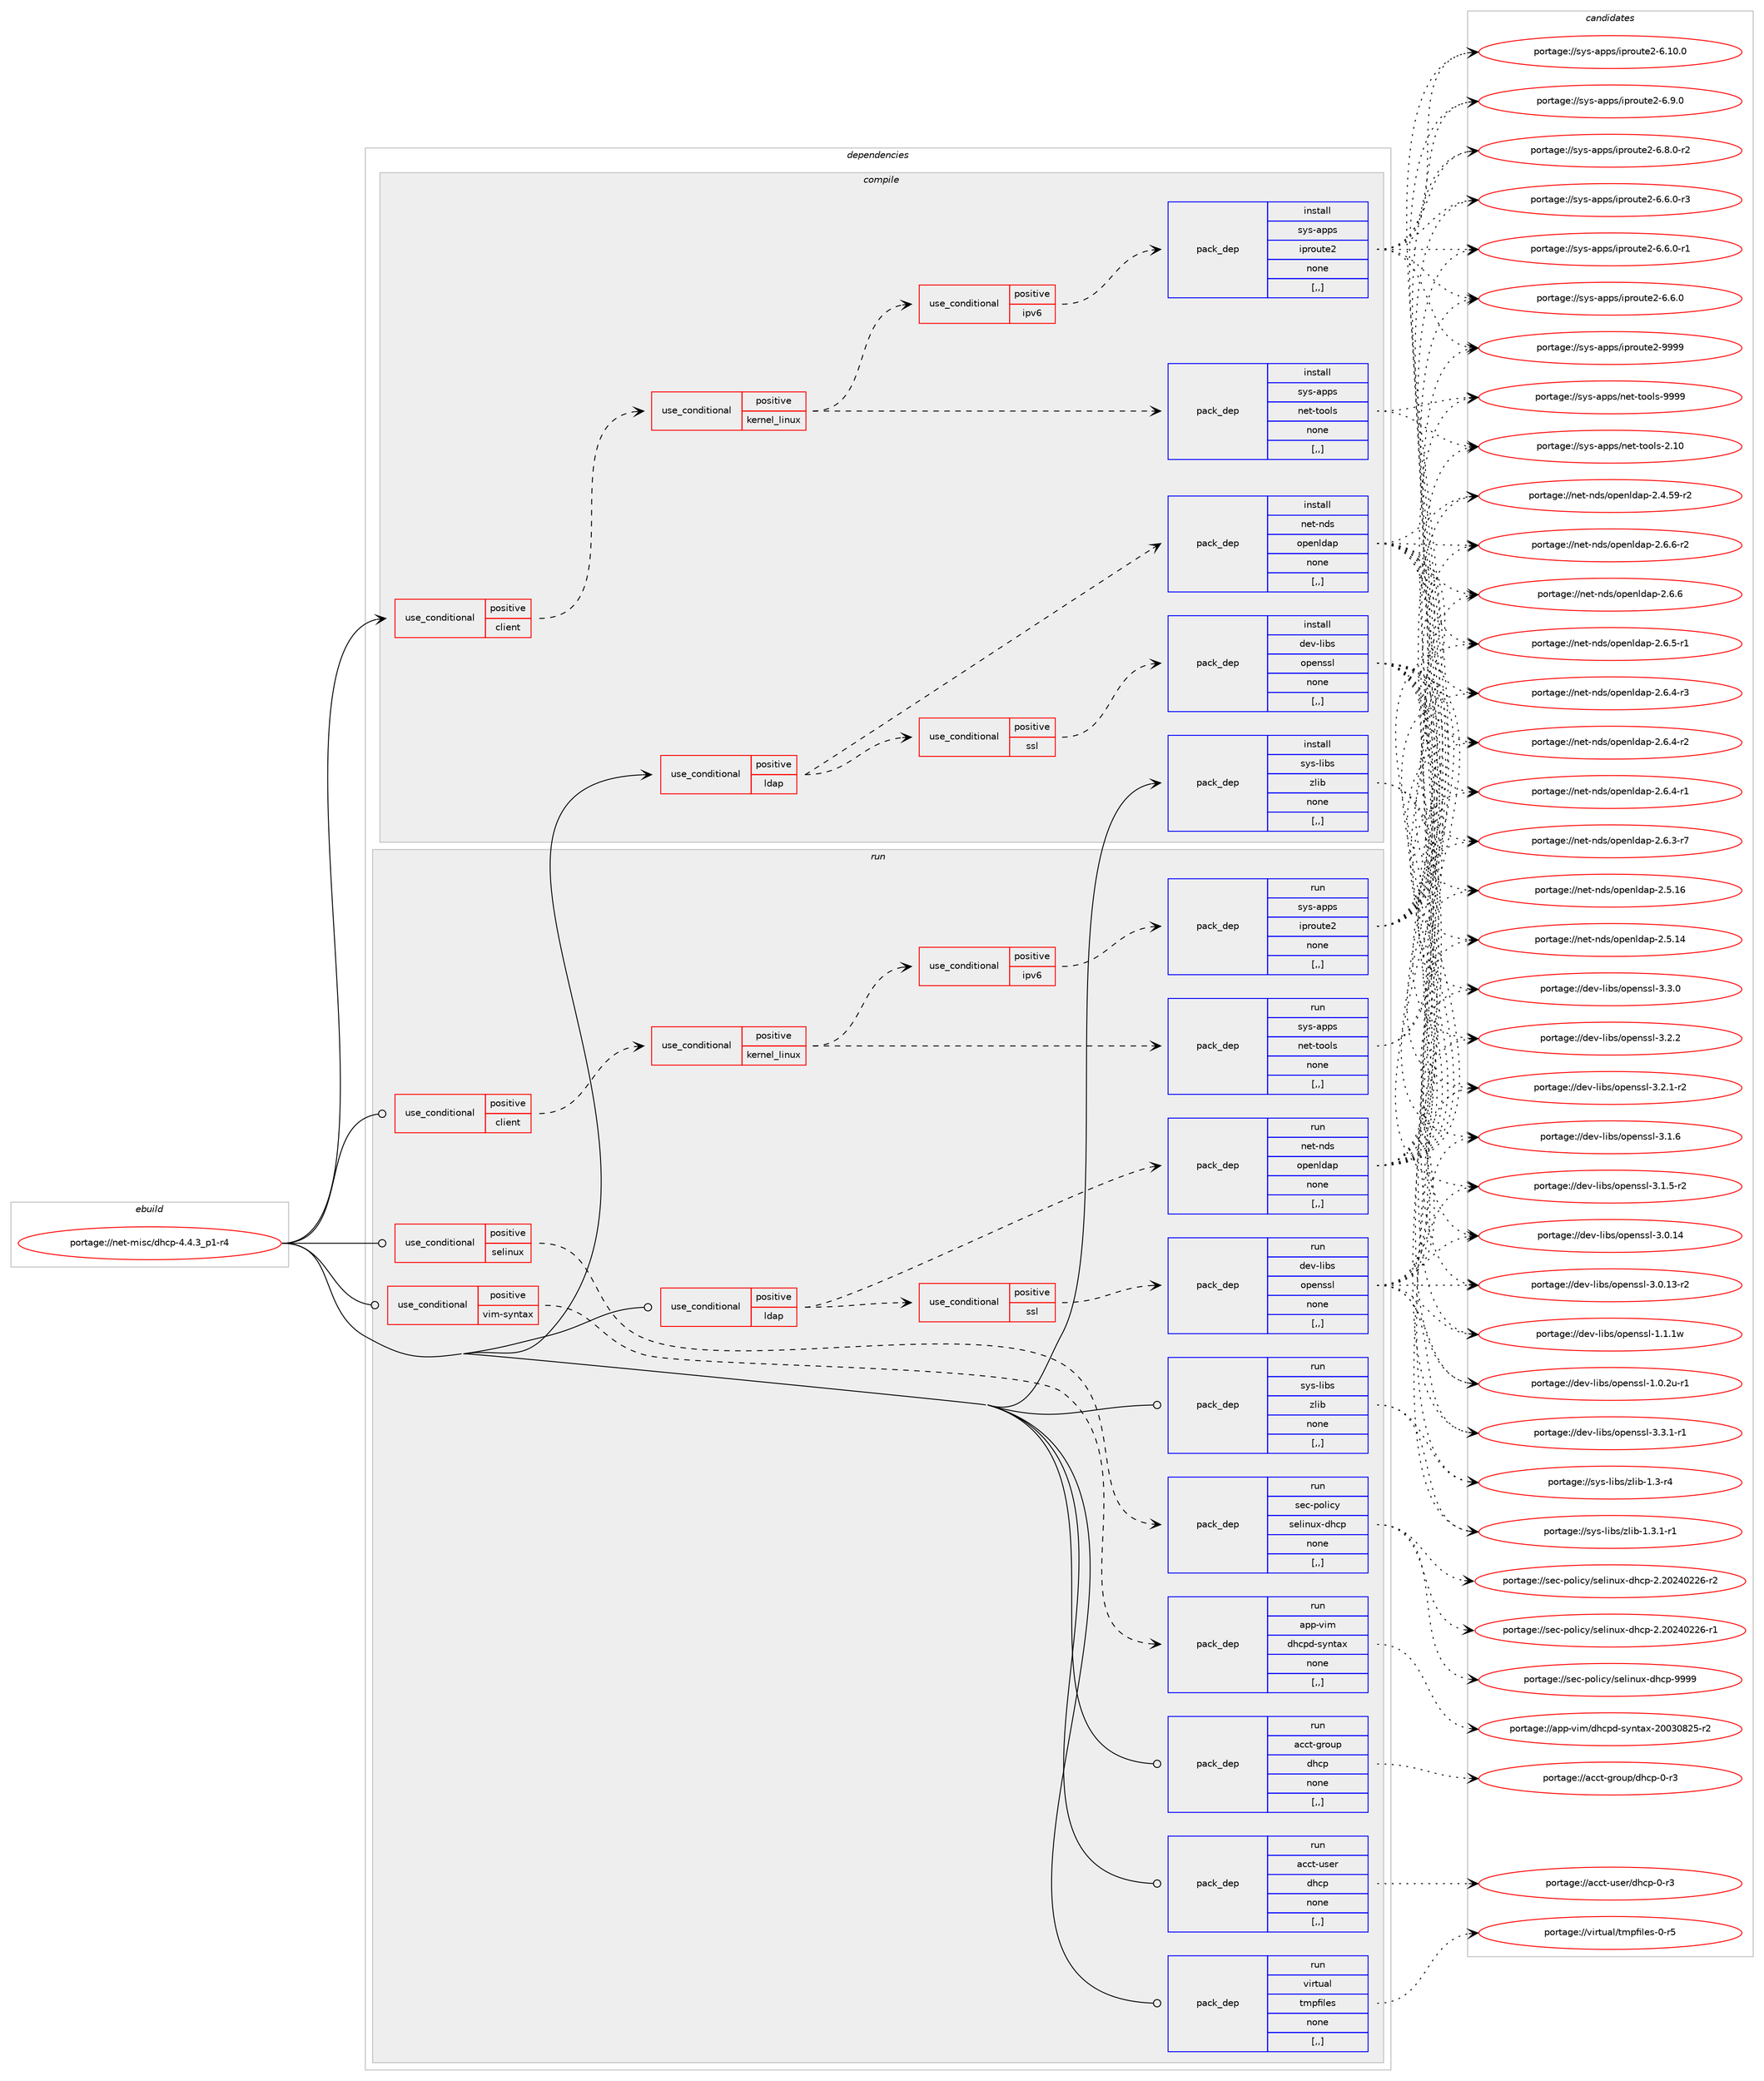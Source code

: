 digraph prolog {

# *************
# Graph options
# *************

newrank=true;
concentrate=true;
compound=true;
graph [rankdir=LR,fontname=Helvetica,fontsize=10,ranksep=1.5];#, ranksep=2.5, nodesep=0.2];
edge  [arrowhead=vee];
node  [fontname=Helvetica,fontsize=10];

# **********
# The ebuild
# **********

subgraph cluster_leftcol {
color=gray;
label=<<i>ebuild</i>>;
id [label="portage://net-misc/dhcp-4.4.3_p1-r4", color=red, width=4, href="../net-misc/dhcp-4.4.3_p1-r4.svg"];
}

# ****************
# The dependencies
# ****************

subgraph cluster_midcol {
color=gray;
label=<<i>dependencies</i>>;
subgraph cluster_compile {
fillcolor="#eeeeee";
style=filled;
label=<<i>compile</i>>;
subgraph cond96934 {
dependency368811 [label=<<TABLE BORDER="0" CELLBORDER="1" CELLSPACING="0" CELLPADDING="4"><TR><TD ROWSPAN="3" CELLPADDING="10">use_conditional</TD></TR><TR><TD>positive</TD></TR><TR><TD>client</TD></TR></TABLE>>, shape=none, color=red];
subgraph cond96935 {
dependency368812 [label=<<TABLE BORDER="0" CELLBORDER="1" CELLSPACING="0" CELLPADDING="4"><TR><TD ROWSPAN="3" CELLPADDING="10">use_conditional</TD></TR><TR><TD>positive</TD></TR><TR><TD>kernel_linux</TD></TR></TABLE>>, shape=none, color=red];
subgraph cond96936 {
dependency368813 [label=<<TABLE BORDER="0" CELLBORDER="1" CELLSPACING="0" CELLPADDING="4"><TR><TD ROWSPAN="3" CELLPADDING="10">use_conditional</TD></TR><TR><TD>positive</TD></TR><TR><TD>ipv6</TD></TR></TABLE>>, shape=none, color=red];
subgraph pack269217 {
dependency368814 [label=<<TABLE BORDER="0" CELLBORDER="1" CELLSPACING="0" CELLPADDING="4" WIDTH="220"><TR><TD ROWSPAN="6" CELLPADDING="30">pack_dep</TD></TR><TR><TD WIDTH="110">install</TD></TR><TR><TD>sys-apps</TD></TR><TR><TD>iproute2</TD></TR><TR><TD>none</TD></TR><TR><TD>[,,]</TD></TR></TABLE>>, shape=none, color=blue];
}
dependency368813:e -> dependency368814:w [weight=20,style="dashed",arrowhead="vee"];
}
dependency368812:e -> dependency368813:w [weight=20,style="dashed",arrowhead="vee"];
subgraph pack269218 {
dependency368815 [label=<<TABLE BORDER="0" CELLBORDER="1" CELLSPACING="0" CELLPADDING="4" WIDTH="220"><TR><TD ROWSPAN="6" CELLPADDING="30">pack_dep</TD></TR><TR><TD WIDTH="110">install</TD></TR><TR><TD>sys-apps</TD></TR><TR><TD>net-tools</TD></TR><TR><TD>none</TD></TR><TR><TD>[,,]</TD></TR></TABLE>>, shape=none, color=blue];
}
dependency368812:e -> dependency368815:w [weight=20,style="dashed",arrowhead="vee"];
}
dependency368811:e -> dependency368812:w [weight=20,style="dashed",arrowhead="vee"];
}
id:e -> dependency368811:w [weight=20,style="solid",arrowhead="vee"];
subgraph cond96937 {
dependency368816 [label=<<TABLE BORDER="0" CELLBORDER="1" CELLSPACING="0" CELLPADDING="4"><TR><TD ROWSPAN="3" CELLPADDING="10">use_conditional</TD></TR><TR><TD>positive</TD></TR><TR><TD>ldap</TD></TR></TABLE>>, shape=none, color=red];
subgraph pack269219 {
dependency368817 [label=<<TABLE BORDER="0" CELLBORDER="1" CELLSPACING="0" CELLPADDING="4" WIDTH="220"><TR><TD ROWSPAN="6" CELLPADDING="30">pack_dep</TD></TR><TR><TD WIDTH="110">install</TD></TR><TR><TD>net-nds</TD></TR><TR><TD>openldap</TD></TR><TR><TD>none</TD></TR><TR><TD>[,,]</TD></TR></TABLE>>, shape=none, color=blue];
}
dependency368816:e -> dependency368817:w [weight=20,style="dashed",arrowhead="vee"];
subgraph cond96938 {
dependency368818 [label=<<TABLE BORDER="0" CELLBORDER="1" CELLSPACING="0" CELLPADDING="4"><TR><TD ROWSPAN="3" CELLPADDING="10">use_conditional</TD></TR><TR><TD>positive</TD></TR><TR><TD>ssl</TD></TR></TABLE>>, shape=none, color=red];
subgraph pack269220 {
dependency368819 [label=<<TABLE BORDER="0" CELLBORDER="1" CELLSPACING="0" CELLPADDING="4" WIDTH="220"><TR><TD ROWSPAN="6" CELLPADDING="30">pack_dep</TD></TR><TR><TD WIDTH="110">install</TD></TR><TR><TD>dev-libs</TD></TR><TR><TD>openssl</TD></TR><TR><TD>none</TD></TR><TR><TD>[,,]</TD></TR></TABLE>>, shape=none, color=blue];
}
dependency368818:e -> dependency368819:w [weight=20,style="dashed",arrowhead="vee"];
}
dependency368816:e -> dependency368818:w [weight=20,style="dashed",arrowhead="vee"];
}
id:e -> dependency368816:w [weight=20,style="solid",arrowhead="vee"];
subgraph pack269221 {
dependency368820 [label=<<TABLE BORDER="0" CELLBORDER="1" CELLSPACING="0" CELLPADDING="4" WIDTH="220"><TR><TD ROWSPAN="6" CELLPADDING="30">pack_dep</TD></TR><TR><TD WIDTH="110">install</TD></TR><TR><TD>sys-libs</TD></TR><TR><TD>zlib</TD></TR><TR><TD>none</TD></TR><TR><TD>[,,]</TD></TR></TABLE>>, shape=none, color=blue];
}
id:e -> dependency368820:w [weight=20,style="solid",arrowhead="vee"];
}
subgraph cluster_compileandrun {
fillcolor="#eeeeee";
style=filled;
label=<<i>compile and run</i>>;
}
subgraph cluster_run {
fillcolor="#eeeeee";
style=filled;
label=<<i>run</i>>;
subgraph cond96939 {
dependency368821 [label=<<TABLE BORDER="0" CELLBORDER="1" CELLSPACING="0" CELLPADDING="4"><TR><TD ROWSPAN="3" CELLPADDING="10">use_conditional</TD></TR><TR><TD>positive</TD></TR><TR><TD>client</TD></TR></TABLE>>, shape=none, color=red];
subgraph cond96940 {
dependency368822 [label=<<TABLE BORDER="0" CELLBORDER="1" CELLSPACING="0" CELLPADDING="4"><TR><TD ROWSPAN="3" CELLPADDING="10">use_conditional</TD></TR><TR><TD>positive</TD></TR><TR><TD>kernel_linux</TD></TR></TABLE>>, shape=none, color=red];
subgraph cond96941 {
dependency368823 [label=<<TABLE BORDER="0" CELLBORDER="1" CELLSPACING="0" CELLPADDING="4"><TR><TD ROWSPAN="3" CELLPADDING="10">use_conditional</TD></TR><TR><TD>positive</TD></TR><TR><TD>ipv6</TD></TR></TABLE>>, shape=none, color=red];
subgraph pack269222 {
dependency368824 [label=<<TABLE BORDER="0" CELLBORDER="1" CELLSPACING="0" CELLPADDING="4" WIDTH="220"><TR><TD ROWSPAN="6" CELLPADDING="30">pack_dep</TD></TR><TR><TD WIDTH="110">run</TD></TR><TR><TD>sys-apps</TD></TR><TR><TD>iproute2</TD></TR><TR><TD>none</TD></TR><TR><TD>[,,]</TD></TR></TABLE>>, shape=none, color=blue];
}
dependency368823:e -> dependency368824:w [weight=20,style="dashed",arrowhead="vee"];
}
dependency368822:e -> dependency368823:w [weight=20,style="dashed",arrowhead="vee"];
subgraph pack269223 {
dependency368825 [label=<<TABLE BORDER="0" CELLBORDER="1" CELLSPACING="0" CELLPADDING="4" WIDTH="220"><TR><TD ROWSPAN="6" CELLPADDING="30">pack_dep</TD></TR><TR><TD WIDTH="110">run</TD></TR><TR><TD>sys-apps</TD></TR><TR><TD>net-tools</TD></TR><TR><TD>none</TD></TR><TR><TD>[,,]</TD></TR></TABLE>>, shape=none, color=blue];
}
dependency368822:e -> dependency368825:w [weight=20,style="dashed",arrowhead="vee"];
}
dependency368821:e -> dependency368822:w [weight=20,style="dashed",arrowhead="vee"];
}
id:e -> dependency368821:w [weight=20,style="solid",arrowhead="odot"];
subgraph cond96942 {
dependency368826 [label=<<TABLE BORDER="0" CELLBORDER="1" CELLSPACING="0" CELLPADDING="4"><TR><TD ROWSPAN="3" CELLPADDING="10">use_conditional</TD></TR><TR><TD>positive</TD></TR><TR><TD>ldap</TD></TR></TABLE>>, shape=none, color=red];
subgraph pack269224 {
dependency368827 [label=<<TABLE BORDER="0" CELLBORDER="1" CELLSPACING="0" CELLPADDING="4" WIDTH="220"><TR><TD ROWSPAN="6" CELLPADDING="30">pack_dep</TD></TR><TR><TD WIDTH="110">run</TD></TR><TR><TD>net-nds</TD></TR><TR><TD>openldap</TD></TR><TR><TD>none</TD></TR><TR><TD>[,,]</TD></TR></TABLE>>, shape=none, color=blue];
}
dependency368826:e -> dependency368827:w [weight=20,style="dashed",arrowhead="vee"];
subgraph cond96943 {
dependency368828 [label=<<TABLE BORDER="0" CELLBORDER="1" CELLSPACING="0" CELLPADDING="4"><TR><TD ROWSPAN="3" CELLPADDING="10">use_conditional</TD></TR><TR><TD>positive</TD></TR><TR><TD>ssl</TD></TR></TABLE>>, shape=none, color=red];
subgraph pack269225 {
dependency368829 [label=<<TABLE BORDER="0" CELLBORDER="1" CELLSPACING="0" CELLPADDING="4" WIDTH="220"><TR><TD ROWSPAN="6" CELLPADDING="30">pack_dep</TD></TR><TR><TD WIDTH="110">run</TD></TR><TR><TD>dev-libs</TD></TR><TR><TD>openssl</TD></TR><TR><TD>none</TD></TR><TR><TD>[,,]</TD></TR></TABLE>>, shape=none, color=blue];
}
dependency368828:e -> dependency368829:w [weight=20,style="dashed",arrowhead="vee"];
}
dependency368826:e -> dependency368828:w [weight=20,style="dashed",arrowhead="vee"];
}
id:e -> dependency368826:w [weight=20,style="solid",arrowhead="odot"];
subgraph cond96944 {
dependency368830 [label=<<TABLE BORDER="0" CELLBORDER="1" CELLSPACING="0" CELLPADDING="4"><TR><TD ROWSPAN="3" CELLPADDING="10">use_conditional</TD></TR><TR><TD>positive</TD></TR><TR><TD>selinux</TD></TR></TABLE>>, shape=none, color=red];
subgraph pack269226 {
dependency368831 [label=<<TABLE BORDER="0" CELLBORDER="1" CELLSPACING="0" CELLPADDING="4" WIDTH="220"><TR><TD ROWSPAN="6" CELLPADDING="30">pack_dep</TD></TR><TR><TD WIDTH="110">run</TD></TR><TR><TD>sec-policy</TD></TR><TR><TD>selinux-dhcp</TD></TR><TR><TD>none</TD></TR><TR><TD>[,,]</TD></TR></TABLE>>, shape=none, color=blue];
}
dependency368830:e -> dependency368831:w [weight=20,style="dashed",arrowhead="vee"];
}
id:e -> dependency368830:w [weight=20,style="solid",arrowhead="odot"];
subgraph cond96945 {
dependency368832 [label=<<TABLE BORDER="0" CELLBORDER="1" CELLSPACING="0" CELLPADDING="4"><TR><TD ROWSPAN="3" CELLPADDING="10">use_conditional</TD></TR><TR><TD>positive</TD></TR><TR><TD>vim-syntax</TD></TR></TABLE>>, shape=none, color=red];
subgraph pack269227 {
dependency368833 [label=<<TABLE BORDER="0" CELLBORDER="1" CELLSPACING="0" CELLPADDING="4" WIDTH="220"><TR><TD ROWSPAN="6" CELLPADDING="30">pack_dep</TD></TR><TR><TD WIDTH="110">run</TD></TR><TR><TD>app-vim</TD></TR><TR><TD>dhcpd-syntax</TD></TR><TR><TD>none</TD></TR><TR><TD>[,,]</TD></TR></TABLE>>, shape=none, color=blue];
}
dependency368832:e -> dependency368833:w [weight=20,style="dashed",arrowhead="vee"];
}
id:e -> dependency368832:w [weight=20,style="solid",arrowhead="odot"];
subgraph pack269228 {
dependency368834 [label=<<TABLE BORDER="0" CELLBORDER="1" CELLSPACING="0" CELLPADDING="4" WIDTH="220"><TR><TD ROWSPAN="6" CELLPADDING="30">pack_dep</TD></TR><TR><TD WIDTH="110">run</TD></TR><TR><TD>acct-group</TD></TR><TR><TD>dhcp</TD></TR><TR><TD>none</TD></TR><TR><TD>[,,]</TD></TR></TABLE>>, shape=none, color=blue];
}
id:e -> dependency368834:w [weight=20,style="solid",arrowhead="odot"];
subgraph pack269229 {
dependency368835 [label=<<TABLE BORDER="0" CELLBORDER="1" CELLSPACING="0" CELLPADDING="4" WIDTH="220"><TR><TD ROWSPAN="6" CELLPADDING="30">pack_dep</TD></TR><TR><TD WIDTH="110">run</TD></TR><TR><TD>acct-user</TD></TR><TR><TD>dhcp</TD></TR><TR><TD>none</TD></TR><TR><TD>[,,]</TD></TR></TABLE>>, shape=none, color=blue];
}
id:e -> dependency368835:w [weight=20,style="solid",arrowhead="odot"];
subgraph pack269230 {
dependency368836 [label=<<TABLE BORDER="0" CELLBORDER="1" CELLSPACING="0" CELLPADDING="4" WIDTH="220"><TR><TD ROWSPAN="6" CELLPADDING="30">pack_dep</TD></TR><TR><TD WIDTH="110">run</TD></TR><TR><TD>sys-libs</TD></TR><TR><TD>zlib</TD></TR><TR><TD>none</TD></TR><TR><TD>[,,]</TD></TR></TABLE>>, shape=none, color=blue];
}
id:e -> dependency368836:w [weight=20,style="solid",arrowhead="odot"];
subgraph pack269231 {
dependency368837 [label=<<TABLE BORDER="0" CELLBORDER="1" CELLSPACING="0" CELLPADDING="4" WIDTH="220"><TR><TD ROWSPAN="6" CELLPADDING="30">pack_dep</TD></TR><TR><TD WIDTH="110">run</TD></TR><TR><TD>virtual</TD></TR><TR><TD>tmpfiles</TD></TR><TR><TD>none</TD></TR><TR><TD>[,,]</TD></TR></TABLE>>, shape=none, color=blue];
}
id:e -> dependency368837:w [weight=20,style="solid",arrowhead="odot"];
}
}

# **************
# The candidates
# **************

subgraph cluster_choices {
rank=same;
color=gray;
label=<<i>candidates</i>>;

subgraph choice269217 {
color=black;
nodesep=1;
choice115121115459711211211547105112114111117116101504557575757 [label="portage://sys-apps/iproute2-9999", color=red, width=4,href="../sys-apps/iproute2-9999.svg"];
choice1151211154597112112115471051121141111171161015045544649484648 [label="portage://sys-apps/iproute2-6.10.0", color=red, width=4,href="../sys-apps/iproute2-6.10.0.svg"];
choice11512111545971121121154710511211411111711610150455446574648 [label="portage://sys-apps/iproute2-6.9.0", color=red, width=4,href="../sys-apps/iproute2-6.9.0.svg"];
choice115121115459711211211547105112114111117116101504554465646484511450 [label="portage://sys-apps/iproute2-6.8.0-r2", color=red, width=4,href="../sys-apps/iproute2-6.8.0-r2.svg"];
choice115121115459711211211547105112114111117116101504554465446484511451 [label="portage://sys-apps/iproute2-6.6.0-r3", color=red, width=4,href="../sys-apps/iproute2-6.6.0-r3.svg"];
choice115121115459711211211547105112114111117116101504554465446484511449 [label="portage://sys-apps/iproute2-6.6.0-r1", color=red, width=4,href="../sys-apps/iproute2-6.6.0-r1.svg"];
choice11512111545971121121154710511211411111711610150455446544648 [label="portage://sys-apps/iproute2-6.6.0", color=red, width=4,href="../sys-apps/iproute2-6.6.0.svg"];
dependency368814:e -> choice115121115459711211211547105112114111117116101504557575757:w [style=dotted,weight="100"];
dependency368814:e -> choice1151211154597112112115471051121141111171161015045544649484648:w [style=dotted,weight="100"];
dependency368814:e -> choice11512111545971121121154710511211411111711610150455446574648:w [style=dotted,weight="100"];
dependency368814:e -> choice115121115459711211211547105112114111117116101504554465646484511450:w [style=dotted,weight="100"];
dependency368814:e -> choice115121115459711211211547105112114111117116101504554465446484511451:w [style=dotted,weight="100"];
dependency368814:e -> choice115121115459711211211547105112114111117116101504554465446484511449:w [style=dotted,weight="100"];
dependency368814:e -> choice11512111545971121121154710511211411111711610150455446544648:w [style=dotted,weight="100"];
}
subgraph choice269218 {
color=black;
nodesep=1;
choice115121115459711211211547110101116451161111111081154557575757 [label="portage://sys-apps/net-tools-9999", color=red, width=4,href="../sys-apps/net-tools-9999.svg"];
choice115121115459711211211547110101116451161111111081154550464948 [label="portage://sys-apps/net-tools-2.10", color=red, width=4,href="../sys-apps/net-tools-2.10.svg"];
dependency368815:e -> choice115121115459711211211547110101116451161111111081154557575757:w [style=dotted,weight="100"];
dependency368815:e -> choice115121115459711211211547110101116451161111111081154550464948:w [style=dotted,weight="100"];
}
subgraph choice269219 {
color=black;
nodesep=1;
choice1101011164511010011547111112101110108100971124550465446544511450 [label="portage://net-nds/openldap-2.6.6-r2", color=red, width=4,href="../net-nds/openldap-2.6.6-r2.svg"];
choice110101116451101001154711111210111010810097112455046544654 [label="portage://net-nds/openldap-2.6.6", color=red, width=4,href="../net-nds/openldap-2.6.6.svg"];
choice1101011164511010011547111112101110108100971124550465446534511449 [label="portage://net-nds/openldap-2.6.5-r1", color=red, width=4,href="../net-nds/openldap-2.6.5-r1.svg"];
choice1101011164511010011547111112101110108100971124550465446524511451 [label="portage://net-nds/openldap-2.6.4-r3", color=red, width=4,href="../net-nds/openldap-2.6.4-r3.svg"];
choice1101011164511010011547111112101110108100971124550465446524511450 [label="portage://net-nds/openldap-2.6.4-r2", color=red, width=4,href="../net-nds/openldap-2.6.4-r2.svg"];
choice1101011164511010011547111112101110108100971124550465446524511449 [label="portage://net-nds/openldap-2.6.4-r1", color=red, width=4,href="../net-nds/openldap-2.6.4-r1.svg"];
choice1101011164511010011547111112101110108100971124550465446514511455 [label="portage://net-nds/openldap-2.6.3-r7", color=red, width=4,href="../net-nds/openldap-2.6.3-r7.svg"];
choice11010111645110100115471111121011101081009711245504653464954 [label="portage://net-nds/openldap-2.5.16", color=red, width=4,href="../net-nds/openldap-2.5.16.svg"];
choice11010111645110100115471111121011101081009711245504653464952 [label="portage://net-nds/openldap-2.5.14", color=red, width=4,href="../net-nds/openldap-2.5.14.svg"];
choice110101116451101001154711111210111010810097112455046524653574511450 [label="portage://net-nds/openldap-2.4.59-r2", color=red, width=4,href="../net-nds/openldap-2.4.59-r2.svg"];
dependency368817:e -> choice1101011164511010011547111112101110108100971124550465446544511450:w [style=dotted,weight="100"];
dependency368817:e -> choice110101116451101001154711111210111010810097112455046544654:w [style=dotted,weight="100"];
dependency368817:e -> choice1101011164511010011547111112101110108100971124550465446534511449:w [style=dotted,weight="100"];
dependency368817:e -> choice1101011164511010011547111112101110108100971124550465446524511451:w [style=dotted,weight="100"];
dependency368817:e -> choice1101011164511010011547111112101110108100971124550465446524511450:w [style=dotted,weight="100"];
dependency368817:e -> choice1101011164511010011547111112101110108100971124550465446524511449:w [style=dotted,weight="100"];
dependency368817:e -> choice1101011164511010011547111112101110108100971124550465446514511455:w [style=dotted,weight="100"];
dependency368817:e -> choice11010111645110100115471111121011101081009711245504653464954:w [style=dotted,weight="100"];
dependency368817:e -> choice11010111645110100115471111121011101081009711245504653464952:w [style=dotted,weight="100"];
dependency368817:e -> choice110101116451101001154711111210111010810097112455046524653574511450:w [style=dotted,weight="100"];
}
subgraph choice269220 {
color=black;
nodesep=1;
choice1001011184510810598115471111121011101151151084551465146494511449 [label="portage://dev-libs/openssl-3.3.1-r1", color=red, width=4,href="../dev-libs/openssl-3.3.1-r1.svg"];
choice100101118451081059811547111112101110115115108455146514648 [label="portage://dev-libs/openssl-3.3.0", color=red, width=4,href="../dev-libs/openssl-3.3.0.svg"];
choice100101118451081059811547111112101110115115108455146504650 [label="portage://dev-libs/openssl-3.2.2", color=red, width=4,href="../dev-libs/openssl-3.2.2.svg"];
choice1001011184510810598115471111121011101151151084551465046494511450 [label="portage://dev-libs/openssl-3.2.1-r2", color=red, width=4,href="../dev-libs/openssl-3.2.1-r2.svg"];
choice100101118451081059811547111112101110115115108455146494654 [label="portage://dev-libs/openssl-3.1.6", color=red, width=4,href="../dev-libs/openssl-3.1.6.svg"];
choice1001011184510810598115471111121011101151151084551464946534511450 [label="portage://dev-libs/openssl-3.1.5-r2", color=red, width=4,href="../dev-libs/openssl-3.1.5-r2.svg"];
choice10010111845108105981154711111210111011511510845514648464952 [label="portage://dev-libs/openssl-3.0.14", color=red, width=4,href="../dev-libs/openssl-3.0.14.svg"];
choice100101118451081059811547111112101110115115108455146484649514511450 [label="portage://dev-libs/openssl-3.0.13-r2", color=red, width=4,href="../dev-libs/openssl-3.0.13-r2.svg"];
choice100101118451081059811547111112101110115115108454946494649119 [label="portage://dev-libs/openssl-1.1.1w", color=red, width=4,href="../dev-libs/openssl-1.1.1w.svg"];
choice1001011184510810598115471111121011101151151084549464846501174511449 [label="portage://dev-libs/openssl-1.0.2u-r1", color=red, width=4,href="../dev-libs/openssl-1.0.2u-r1.svg"];
dependency368819:e -> choice1001011184510810598115471111121011101151151084551465146494511449:w [style=dotted,weight="100"];
dependency368819:e -> choice100101118451081059811547111112101110115115108455146514648:w [style=dotted,weight="100"];
dependency368819:e -> choice100101118451081059811547111112101110115115108455146504650:w [style=dotted,weight="100"];
dependency368819:e -> choice1001011184510810598115471111121011101151151084551465046494511450:w [style=dotted,weight="100"];
dependency368819:e -> choice100101118451081059811547111112101110115115108455146494654:w [style=dotted,weight="100"];
dependency368819:e -> choice1001011184510810598115471111121011101151151084551464946534511450:w [style=dotted,weight="100"];
dependency368819:e -> choice10010111845108105981154711111210111011511510845514648464952:w [style=dotted,weight="100"];
dependency368819:e -> choice100101118451081059811547111112101110115115108455146484649514511450:w [style=dotted,weight="100"];
dependency368819:e -> choice100101118451081059811547111112101110115115108454946494649119:w [style=dotted,weight="100"];
dependency368819:e -> choice1001011184510810598115471111121011101151151084549464846501174511449:w [style=dotted,weight="100"];
}
subgraph choice269221 {
color=black;
nodesep=1;
choice115121115451081059811547122108105984549465146494511449 [label="portage://sys-libs/zlib-1.3.1-r1", color=red, width=4,href="../sys-libs/zlib-1.3.1-r1.svg"];
choice11512111545108105981154712210810598454946514511452 [label="portage://sys-libs/zlib-1.3-r4", color=red, width=4,href="../sys-libs/zlib-1.3-r4.svg"];
dependency368820:e -> choice115121115451081059811547122108105984549465146494511449:w [style=dotted,weight="100"];
dependency368820:e -> choice11512111545108105981154712210810598454946514511452:w [style=dotted,weight="100"];
}
subgraph choice269222 {
color=black;
nodesep=1;
choice115121115459711211211547105112114111117116101504557575757 [label="portage://sys-apps/iproute2-9999", color=red, width=4,href="../sys-apps/iproute2-9999.svg"];
choice1151211154597112112115471051121141111171161015045544649484648 [label="portage://sys-apps/iproute2-6.10.0", color=red, width=4,href="../sys-apps/iproute2-6.10.0.svg"];
choice11512111545971121121154710511211411111711610150455446574648 [label="portage://sys-apps/iproute2-6.9.0", color=red, width=4,href="../sys-apps/iproute2-6.9.0.svg"];
choice115121115459711211211547105112114111117116101504554465646484511450 [label="portage://sys-apps/iproute2-6.8.0-r2", color=red, width=4,href="../sys-apps/iproute2-6.8.0-r2.svg"];
choice115121115459711211211547105112114111117116101504554465446484511451 [label="portage://sys-apps/iproute2-6.6.0-r3", color=red, width=4,href="../sys-apps/iproute2-6.6.0-r3.svg"];
choice115121115459711211211547105112114111117116101504554465446484511449 [label="portage://sys-apps/iproute2-6.6.0-r1", color=red, width=4,href="../sys-apps/iproute2-6.6.0-r1.svg"];
choice11512111545971121121154710511211411111711610150455446544648 [label="portage://sys-apps/iproute2-6.6.0", color=red, width=4,href="../sys-apps/iproute2-6.6.0.svg"];
dependency368824:e -> choice115121115459711211211547105112114111117116101504557575757:w [style=dotted,weight="100"];
dependency368824:e -> choice1151211154597112112115471051121141111171161015045544649484648:w [style=dotted,weight="100"];
dependency368824:e -> choice11512111545971121121154710511211411111711610150455446574648:w [style=dotted,weight="100"];
dependency368824:e -> choice115121115459711211211547105112114111117116101504554465646484511450:w [style=dotted,weight="100"];
dependency368824:e -> choice115121115459711211211547105112114111117116101504554465446484511451:w [style=dotted,weight="100"];
dependency368824:e -> choice115121115459711211211547105112114111117116101504554465446484511449:w [style=dotted,weight="100"];
dependency368824:e -> choice11512111545971121121154710511211411111711610150455446544648:w [style=dotted,weight="100"];
}
subgraph choice269223 {
color=black;
nodesep=1;
choice115121115459711211211547110101116451161111111081154557575757 [label="portage://sys-apps/net-tools-9999", color=red, width=4,href="../sys-apps/net-tools-9999.svg"];
choice115121115459711211211547110101116451161111111081154550464948 [label="portage://sys-apps/net-tools-2.10", color=red, width=4,href="../sys-apps/net-tools-2.10.svg"];
dependency368825:e -> choice115121115459711211211547110101116451161111111081154557575757:w [style=dotted,weight="100"];
dependency368825:e -> choice115121115459711211211547110101116451161111111081154550464948:w [style=dotted,weight="100"];
}
subgraph choice269224 {
color=black;
nodesep=1;
choice1101011164511010011547111112101110108100971124550465446544511450 [label="portage://net-nds/openldap-2.6.6-r2", color=red, width=4,href="../net-nds/openldap-2.6.6-r2.svg"];
choice110101116451101001154711111210111010810097112455046544654 [label="portage://net-nds/openldap-2.6.6", color=red, width=4,href="../net-nds/openldap-2.6.6.svg"];
choice1101011164511010011547111112101110108100971124550465446534511449 [label="portage://net-nds/openldap-2.6.5-r1", color=red, width=4,href="../net-nds/openldap-2.6.5-r1.svg"];
choice1101011164511010011547111112101110108100971124550465446524511451 [label="portage://net-nds/openldap-2.6.4-r3", color=red, width=4,href="../net-nds/openldap-2.6.4-r3.svg"];
choice1101011164511010011547111112101110108100971124550465446524511450 [label="portage://net-nds/openldap-2.6.4-r2", color=red, width=4,href="../net-nds/openldap-2.6.4-r2.svg"];
choice1101011164511010011547111112101110108100971124550465446524511449 [label="portage://net-nds/openldap-2.6.4-r1", color=red, width=4,href="../net-nds/openldap-2.6.4-r1.svg"];
choice1101011164511010011547111112101110108100971124550465446514511455 [label="portage://net-nds/openldap-2.6.3-r7", color=red, width=4,href="../net-nds/openldap-2.6.3-r7.svg"];
choice11010111645110100115471111121011101081009711245504653464954 [label="portage://net-nds/openldap-2.5.16", color=red, width=4,href="../net-nds/openldap-2.5.16.svg"];
choice11010111645110100115471111121011101081009711245504653464952 [label="portage://net-nds/openldap-2.5.14", color=red, width=4,href="../net-nds/openldap-2.5.14.svg"];
choice110101116451101001154711111210111010810097112455046524653574511450 [label="portage://net-nds/openldap-2.4.59-r2", color=red, width=4,href="../net-nds/openldap-2.4.59-r2.svg"];
dependency368827:e -> choice1101011164511010011547111112101110108100971124550465446544511450:w [style=dotted,weight="100"];
dependency368827:e -> choice110101116451101001154711111210111010810097112455046544654:w [style=dotted,weight="100"];
dependency368827:e -> choice1101011164511010011547111112101110108100971124550465446534511449:w [style=dotted,weight="100"];
dependency368827:e -> choice1101011164511010011547111112101110108100971124550465446524511451:w [style=dotted,weight="100"];
dependency368827:e -> choice1101011164511010011547111112101110108100971124550465446524511450:w [style=dotted,weight="100"];
dependency368827:e -> choice1101011164511010011547111112101110108100971124550465446524511449:w [style=dotted,weight="100"];
dependency368827:e -> choice1101011164511010011547111112101110108100971124550465446514511455:w [style=dotted,weight="100"];
dependency368827:e -> choice11010111645110100115471111121011101081009711245504653464954:w [style=dotted,weight="100"];
dependency368827:e -> choice11010111645110100115471111121011101081009711245504653464952:w [style=dotted,weight="100"];
dependency368827:e -> choice110101116451101001154711111210111010810097112455046524653574511450:w [style=dotted,weight="100"];
}
subgraph choice269225 {
color=black;
nodesep=1;
choice1001011184510810598115471111121011101151151084551465146494511449 [label="portage://dev-libs/openssl-3.3.1-r1", color=red, width=4,href="../dev-libs/openssl-3.3.1-r1.svg"];
choice100101118451081059811547111112101110115115108455146514648 [label="portage://dev-libs/openssl-3.3.0", color=red, width=4,href="../dev-libs/openssl-3.3.0.svg"];
choice100101118451081059811547111112101110115115108455146504650 [label="portage://dev-libs/openssl-3.2.2", color=red, width=4,href="../dev-libs/openssl-3.2.2.svg"];
choice1001011184510810598115471111121011101151151084551465046494511450 [label="portage://dev-libs/openssl-3.2.1-r2", color=red, width=4,href="../dev-libs/openssl-3.2.1-r2.svg"];
choice100101118451081059811547111112101110115115108455146494654 [label="portage://dev-libs/openssl-3.1.6", color=red, width=4,href="../dev-libs/openssl-3.1.6.svg"];
choice1001011184510810598115471111121011101151151084551464946534511450 [label="portage://dev-libs/openssl-3.1.5-r2", color=red, width=4,href="../dev-libs/openssl-3.1.5-r2.svg"];
choice10010111845108105981154711111210111011511510845514648464952 [label="portage://dev-libs/openssl-3.0.14", color=red, width=4,href="../dev-libs/openssl-3.0.14.svg"];
choice100101118451081059811547111112101110115115108455146484649514511450 [label="portage://dev-libs/openssl-3.0.13-r2", color=red, width=4,href="../dev-libs/openssl-3.0.13-r2.svg"];
choice100101118451081059811547111112101110115115108454946494649119 [label="portage://dev-libs/openssl-1.1.1w", color=red, width=4,href="../dev-libs/openssl-1.1.1w.svg"];
choice1001011184510810598115471111121011101151151084549464846501174511449 [label="portage://dev-libs/openssl-1.0.2u-r1", color=red, width=4,href="../dev-libs/openssl-1.0.2u-r1.svg"];
dependency368829:e -> choice1001011184510810598115471111121011101151151084551465146494511449:w [style=dotted,weight="100"];
dependency368829:e -> choice100101118451081059811547111112101110115115108455146514648:w [style=dotted,weight="100"];
dependency368829:e -> choice100101118451081059811547111112101110115115108455146504650:w [style=dotted,weight="100"];
dependency368829:e -> choice1001011184510810598115471111121011101151151084551465046494511450:w [style=dotted,weight="100"];
dependency368829:e -> choice100101118451081059811547111112101110115115108455146494654:w [style=dotted,weight="100"];
dependency368829:e -> choice1001011184510810598115471111121011101151151084551464946534511450:w [style=dotted,weight="100"];
dependency368829:e -> choice10010111845108105981154711111210111011511510845514648464952:w [style=dotted,weight="100"];
dependency368829:e -> choice100101118451081059811547111112101110115115108455146484649514511450:w [style=dotted,weight="100"];
dependency368829:e -> choice100101118451081059811547111112101110115115108454946494649119:w [style=dotted,weight="100"];
dependency368829:e -> choice1001011184510810598115471111121011101151151084549464846501174511449:w [style=dotted,weight="100"];
}
subgraph choice269226 {
color=black;
nodesep=1;
choice1151019945112111108105991214711510110810511011712045100104991124557575757 [label="portage://sec-policy/selinux-dhcp-9999", color=red, width=4,href="../sec-policy/selinux-dhcp-9999.svg"];
choice11510199451121111081059912147115101108105110117120451001049911245504650485052485050544511450 [label="portage://sec-policy/selinux-dhcp-2.20240226-r2", color=red, width=4,href="../sec-policy/selinux-dhcp-2.20240226-r2.svg"];
choice11510199451121111081059912147115101108105110117120451001049911245504650485052485050544511449 [label="portage://sec-policy/selinux-dhcp-2.20240226-r1", color=red, width=4,href="../sec-policy/selinux-dhcp-2.20240226-r1.svg"];
dependency368831:e -> choice1151019945112111108105991214711510110810511011712045100104991124557575757:w [style=dotted,weight="100"];
dependency368831:e -> choice11510199451121111081059912147115101108105110117120451001049911245504650485052485050544511450:w [style=dotted,weight="100"];
dependency368831:e -> choice11510199451121111081059912147115101108105110117120451001049911245504650485052485050544511449:w [style=dotted,weight="100"];
}
subgraph choice269227 {
color=black;
nodesep=1;
choice9711211245118105109471001049911210045115121110116971204550484851485650534511450 [label="portage://app-vim/dhcpd-syntax-20030825-r2", color=red, width=4,href="../app-vim/dhcpd-syntax-20030825-r2.svg"];
dependency368833:e -> choice9711211245118105109471001049911210045115121110116971204550484851485650534511450:w [style=dotted,weight="100"];
}
subgraph choice269228 {
color=black;
nodesep=1;
choice97999911645103114111117112471001049911245484511451 [label="portage://acct-group/dhcp-0-r3", color=red, width=4,href="../acct-group/dhcp-0-r3.svg"];
dependency368834:e -> choice97999911645103114111117112471001049911245484511451:w [style=dotted,weight="100"];
}
subgraph choice269229 {
color=black;
nodesep=1;
choice97999911645117115101114471001049911245484511451 [label="portage://acct-user/dhcp-0-r3", color=red, width=4,href="../acct-user/dhcp-0-r3.svg"];
dependency368835:e -> choice97999911645117115101114471001049911245484511451:w [style=dotted,weight="100"];
}
subgraph choice269230 {
color=black;
nodesep=1;
choice115121115451081059811547122108105984549465146494511449 [label="portage://sys-libs/zlib-1.3.1-r1", color=red, width=4,href="../sys-libs/zlib-1.3.1-r1.svg"];
choice11512111545108105981154712210810598454946514511452 [label="portage://sys-libs/zlib-1.3-r4", color=red, width=4,href="../sys-libs/zlib-1.3-r4.svg"];
dependency368836:e -> choice115121115451081059811547122108105984549465146494511449:w [style=dotted,weight="100"];
dependency368836:e -> choice11512111545108105981154712210810598454946514511452:w [style=dotted,weight="100"];
}
subgraph choice269231 {
color=black;
nodesep=1;
choice118105114116117971084711610911210210510810111545484511453 [label="portage://virtual/tmpfiles-0-r5", color=red, width=4,href="../virtual/tmpfiles-0-r5.svg"];
dependency368837:e -> choice118105114116117971084711610911210210510810111545484511453:w [style=dotted,weight="100"];
}
}

}
